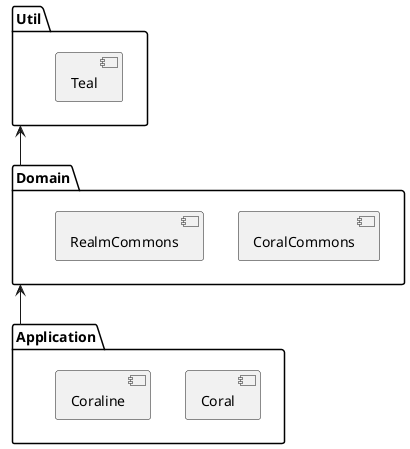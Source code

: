 @startuml vue-module

package Util {
	component Teal
}

package Domain {
	component CoralCommons
	component RealmCommons
}

package Application {
	component Coral
	component Coraline
}

Application -up-> Domain
Domain -up-> Util

@enduml
